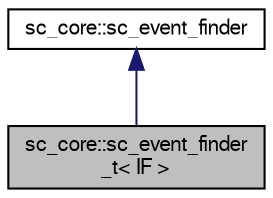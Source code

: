 digraph "sc_core::sc_event_finder_t&lt; IF &gt;"
{
  edge [fontname="FreeSans",fontsize="10",labelfontname="FreeSans",labelfontsize="10"];
  node [fontname="FreeSans",fontsize="10",shape=record];
  Node2 [label="sc_core::sc_event_finder\l_t\< IF \>",height=0.2,width=0.4,color="black", fillcolor="grey75", style="filled", fontcolor="black"];
  Node3 -> Node2 [dir="back",color="midnightblue",fontsize="10",style="solid",fontname="FreeSans"];
  Node3 [label="sc_core::sc_event_finder",height=0.2,width=0.4,color="black", fillcolor="white", style="filled",URL="$a01124.html"];
}
